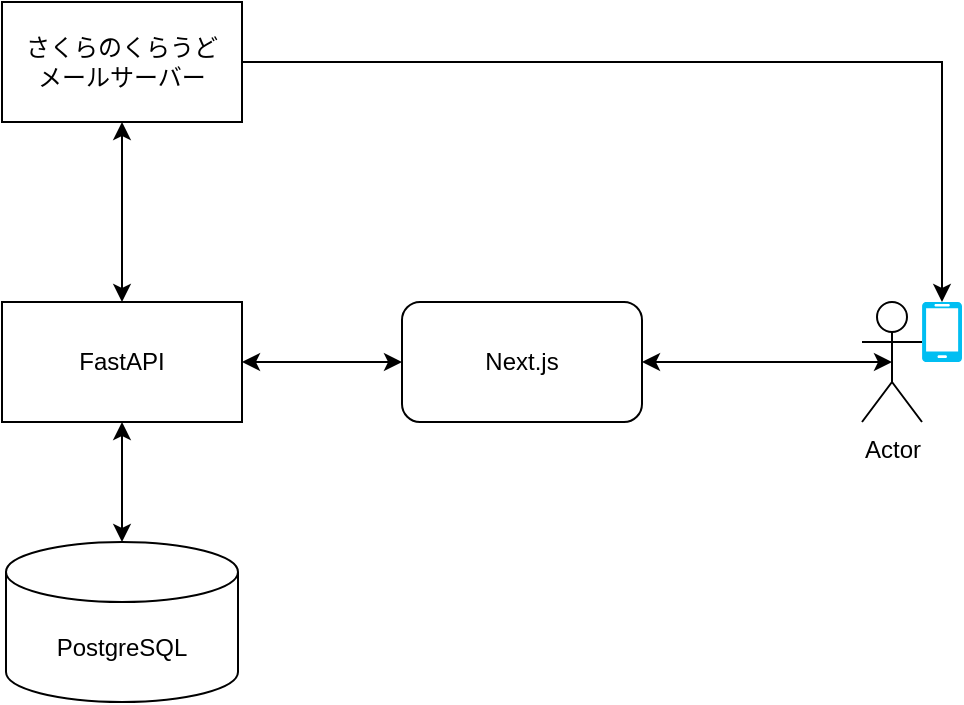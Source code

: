 <mxfile version="24.8.3">
  <diagram name="ページ1" id="LSsDlTmCGDbZERc84cAl">
    <mxGraphModel dx="994" dy="543" grid="1" gridSize="10" guides="1" tooltips="1" connect="1" arrows="1" fold="1" page="1" pageScale="1" pageWidth="827" pageHeight="1169" math="0" shadow="0">
      <root>
        <mxCell id="0" />
        <mxCell id="1" parent="0" />
        <mxCell id="VErRQQGY_gzdDGKv60oi-12" style="edgeStyle=orthogonalEdgeStyle;rounded=0;orthogonalLoop=1;jettySize=auto;html=1;exitX=1;exitY=0.5;exitDx=0;exitDy=0;" edge="1" parent="1" source="VErRQQGY_gzdDGKv60oi-1" target="VErRQQGY_gzdDGKv60oi-11">
          <mxGeometry relative="1" as="geometry" />
        </mxCell>
        <mxCell id="VErRQQGY_gzdDGKv60oi-1" value="さくらのくらうど&lt;br&gt;メールサーバー" style="rounded=0;whiteSpace=wrap;html=1;" vertex="1" parent="1">
          <mxGeometry x="200" y="100" width="120" height="60" as="geometry" />
        </mxCell>
        <mxCell id="VErRQQGY_gzdDGKv60oi-7" style="edgeStyle=orthogonalEdgeStyle;rounded=0;orthogonalLoop=1;jettySize=auto;html=1;exitX=1;exitY=0.5;exitDx=0;exitDy=0;entryX=0;entryY=0.5;entryDx=0;entryDy=0;startArrow=classic;startFill=1;" edge="1" parent="1" source="VErRQQGY_gzdDGKv60oi-2" target="VErRQQGY_gzdDGKv60oi-4">
          <mxGeometry relative="1" as="geometry" />
        </mxCell>
        <mxCell id="VErRQQGY_gzdDGKv60oi-8" style="edgeStyle=orthogonalEdgeStyle;rounded=0;orthogonalLoop=1;jettySize=auto;html=1;exitX=0.5;exitY=0;exitDx=0;exitDy=0;entryX=0.5;entryY=1;entryDx=0;entryDy=0;startArrow=classic;startFill=1;" edge="1" parent="1" source="VErRQQGY_gzdDGKv60oi-2" target="VErRQQGY_gzdDGKv60oi-1">
          <mxGeometry relative="1" as="geometry" />
        </mxCell>
        <mxCell id="VErRQQGY_gzdDGKv60oi-2" value="FastAPI" style="rounded=0;whiteSpace=wrap;html=1;" vertex="1" parent="1">
          <mxGeometry x="200" y="250" width="120" height="60" as="geometry" />
        </mxCell>
        <mxCell id="VErRQQGY_gzdDGKv60oi-9" style="edgeStyle=orthogonalEdgeStyle;rounded=0;orthogonalLoop=1;jettySize=auto;html=1;exitX=0.5;exitY=0;exitDx=0;exitDy=0;exitPerimeter=0;entryX=0.5;entryY=1;entryDx=0;entryDy=0;startArrow=classic;startFill=1;" edge="1" parent="1" source="VErRQQGY_gzdDGKv60oi-3" target="VErRQQGY_gzdDGKv60oi-2">
          <mxGeometry relative="1" as="geometry" />
        </mxCell>
        <mxCell id="VErRQQGY_gzdDGKv60oi-3" value="PostgreSQL" style="shape=cylinder3;whiteSpace=wrap;html=1;boundedLbl=1;backgroundOutline=1;size=15;" vertex="1" parent="1">
          <mxGeometry x="202" y="370" width="116" height="80" as="geometry" />
        </mxCell>
        <mxCell id="VErRQQGY_gzdDGKv60oi-4" value="Next.js" style="rounded=1;whiteSpace=wrap;html=1;" vertex="1" parent="1">
          <mxGeometry x="400" y="250" width="120" height="60" as="geometry" />
        </mxCell>
        <mxCell id="VErRQQGY_gzdDGKv60oi-5" value="Actor" style="shape=umlActor;verticalLabelPosition=bottom;verticalAlign=top;html=1;outlineConnect=0;" vertex="1" parent="1">
          <mxGeometry x="630" y="250" width="30" height="60" as="geometry" />
        </mxCell>
        <mxCell id="VErRQQGY_gzdDGKv60oi-6" style="rounded=0;orthogonalLoop=1;jettySize=auto;html=1;exitX=1;exitY=0.5;exitDx=0;exitDy=0;entryX=0.5;entryY=0.5;entryDx=0;entryDy=0;entryPerimeter=0;startArrow=classic;startFill=1;" edge="1" parent="1" source="VErRQQGY_gzdDGKv60oi-4" target="VErRQQGY_gzdDGKv60oi-5">
          <mxGeometry relative="1" as="geometry" />
        </mxCell>
        <mxCell id="VErRQQGY_gzdDGKv60oi-11" value="" style="verticalLabelPosition=bottom;html=1;verticalAlign=top;align=center;strokeColor=none;fillColor=#00BEF2;shape=mxgraph.azure.mobile;pointerEvents=1;" vertex="1" parent="1">
          <mxGeometry x="660" y="250" width="20" height="30" as="geometry" />
        </mxCell>
      </root>
    </mxGraphModel>
  </diagram>
</mxfile>
